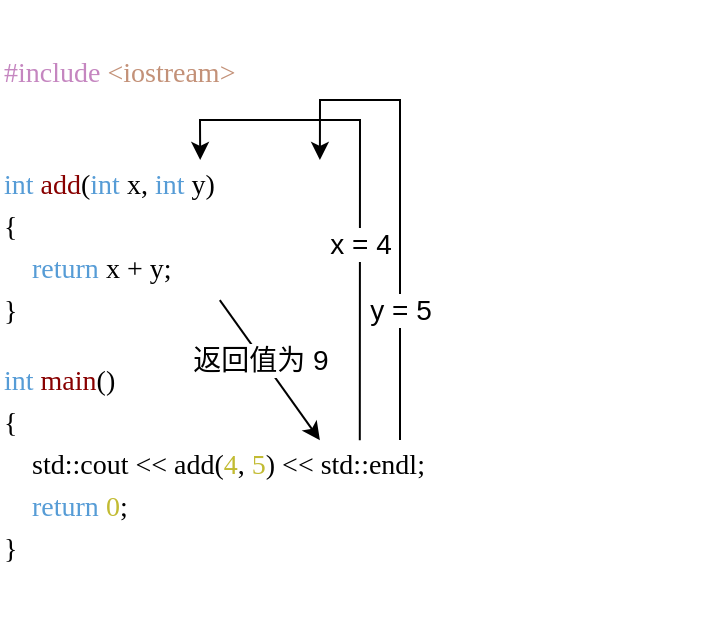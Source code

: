 <mxfile version="21.6.5" type="device">
  <diagram name="Page-1" id="XSFAnaezTLoBHuwI1Jaw">
    <mxGraphModel dx="548" dy="386" grid="1" gridSize="10" guides="1" tooltips="1" connect="1" arrows="1" fold="1" page="1" pageScale="1" pageWidth="850" pageHeight="1100" math="0" shadow="0">
      <root>
        <mxCell id="0" />
        <mxCell id="1" parent="0" />
        <mxCell id="MChLZxGnrur5kQ3lDwo1-2" value="&lt;pre style=&quot;line-height: 150%; font-size: 14px;&quot;&gt;&lt;font face=&quot;Cascadia Mono&quot; style=&quot;font-size: 14px;&quot;&gt;&lt;font style=&quot;font-size: 14px;&quot;&gt;&lt;font color=&quot;#c586c0&quot; style=&quot;font-size: 14px;&quot;&gt;#include&lt;/font&gt; &lt;font color=&quot;#c39178&quot; style=&quot;font-size: 14px;&quot;&gt;&amp;lt;iostream&amp;gt;&lt;/font&gt;&lt;/font&gt;&lt;/font&gt;&lt;/pre&gt;&lt;pre style=&quot;line-height: 150%; font-size: 14px;&quot;&gt;&lt;font face=&quot;Cascadia Mono&quot; style=&quot;font-size: 14px;&quot;&gt;&lt;font style=&quot;font-size: 14px;&quot;&gt;&lt;br style=&quot;font-size: 14px;&quot;&gt;&lt;/font&gt;&lt;font style=&quot;font-size: 14px;&quot;&gt;&lt;font color=&quot;#569cd6&quot; style=&quot;font-size: 14px;&quot;&gt;int&lt;/font&gt; &lt;font color=&quot;#880000&quot; style=&quot;font-size: 14px;&quot;&gt;add&lt;/font&gt;(&lt;font color=&quot;#569cd6&quot; style=&quot;font-size: 14px;&quot;&gt;int&lt;/font&gt; x, &lt;font color=&quot;#569cd6&quot; style=&quot;font-size: 14px;&quot;&gt;int&lt;/font&gt; y)&lt;br style=&quot;font-size: 14px;&quot;&gt;&lt;/font&gt;&lt;font style=&quot;font-size: 14px;&quot;&gt;{&lt;br style=&quot;font-size: 14px;&quot;&gt;&lt;/font&gt;&lt;font style=&quot;font-size: 14px;&quot;&gt;&amp;nbsp; &amp;nbsp; &lt;font color=&quot;#569cd6&quot; style=&quot;font-size: 14px;&quot;&gt;return&lt;/font&gt; x + y;&lt;br style=&quot;font-size: 14px;&quot;&gt;&lt;/font&gt;&lt;font style=&quot;font-size: 14px;&quot;&gt;}&lt;/font&gt;&lt;/font&gt;&lt;/pre&gt;&lt;pre style=&quot;line-height: 150%; font-size: 14px;&quot;&gt;&lt;font face=&quot;Cascadia Mono&quot; style=&quot;font-size: 14px;&quot;&gt;&lt;font style=&quot;font-size: 14px;&quot;&gt;&lt;font color=&quot;#569cd6&quot; style=&quot;font-size: 14px;&quot;&gt;int&lt;/font&gt; &lt;font color=&quot;#880000&quot; style=&quot;font-size: 14px;&quot;&gt;main&lt;/font&gt;()&lt;br style=&quot;font-size: 14px;&quot;&gt;&lt;/font&gt;&lt;font style=&quot;font-size: 14px;&quot;&gt;{&lt;br style=&quot;font-size: 14px;&quot;&gt;&lt;/font&gt;&lt;font style=&quot;font-size: 14px;&quot;&gt;&amp;nbsp; &amp;nbsp; std::cout &amp;lt;&amp;lt; add(&lt;font color=&quot;#c2bb32&quot; style=&quot;font-size: 14px;&quot;&gt;4&lt;/font&gt;, &lt;font color=&quot;#c2bb32&quot; style=&quot;font-size: 14px;&quot;&gt;5&lt;/font&gt;) &amp;lt;&amp;lt; std::endl;&lt;br style=&quot;font-size: 14px;&quot;&gt;&lt;/font&gt;&lt;font style=&quot;font-size: 14px;&quot;&gt;&amp;nbsp; &amp;nbsp; &lt;font color=&quot;#569cd6&quot; style=&quot;font-size: 14px;&quot;&gt;return&lt;/font&gt; &lt;font color=&quot;#c2bb32&quot; style=&quot;font-size: 14px;&quot;&gt;0&lt;/font&gt;;&lt;br style=&quot;font-size: 14px;&quot;&gt;&lt;/font&gt;&lt;font style=&quot;font-size: 14px;&quot;&gt;}&lt;/font&gt;&lt;/font&gt;&lt;/pre&gt;" style="text;html=1;align=left;verticalAlign=middle;resizable=0;points=[];autosize=1;strokeColor=none;fillColor=none;fontFamily=Cascadia Mono;fontSize=14;" parent="1" vertex="1">
          <mxGeometry x="200" y="100" width="350" height="310" as="geometry" />
        </mxCell>
        <mxCell id="MChLZxGnrur5kQ3lDwo1-22" value="" style="endArrow=classic;html=1;rounded=0;exitX=0.314;exitY=0.484;exitDx=0;exitDy=0;exitPerimeter=0;entryX=0.457;entryY=0.71;entryDx=0;entryDy=0;entryPerimeter=0;" parent="1" edge="1" target="MChLZxGnrur5kQ3lDwo1-2" source="MChLZxGnrur5kQ3lDwo1-2">
          <mxGeometry width="50" height="50" relative="1" as="geometry">
            <mxPoint x="320" y="250" as="sourcePoint" />
            <mxPoint x="350" y="310" as="targetPoint" />
          </mxGeometry>
        </mxCell>
        <mxCell id="MChLZxGnrur5kQ3lDwo1-29" value="&lt;font style=&quot;font-size: 14px;&quot;&gt;返回值为 9&lt;/font&gt;" style="edgeLabel;html=1;align=center;verticalAlign=middle;resizable=0;points=[];" parent="MChLZxGnrur5kQ3lDwo1-22" vertex="1" connectable="0">
          <mxGeometry x="-0.498" y="-2" relative="1" as="geometry">
            <mxPoint x="9" y="11" as="offset" />
          </mxGeometry>
        </mxCell>
        <mxCell id="MChLZxGnrur5kQ3lDwo1-18" value="" style="endArrow=classic;html=1;rounded=0;exitX=0.514;exitY=0.71;exitDx=0;exitDy=0;exitPerimeter=0;entryX=0.286;entryY=0.258;entryDx=0;entryDy=0;entryPerimeter=0;" parent="1" edge="1" target="MChLZxGnrur5kQ3lDwo1-2" source="MChLZxGnrur5kQ3lDwo1-2">
          <mxGeometry width="50" height="50" relative="1" as="geometry">
            <mxPoint x="440" y="300" as="sourcePoint" />
            <mxPoint x="380" y="180" as="targetPoint" />
            <Array as="points">
              <mxPoint x="380" y="160" />
              <mxPoint x="300" y="160" />
            </Array>
          </mxGeometry>
        </mxCell>
        <mxCell id="MChLZxGnrur5kQ3lDwo1-27" value="&lt;font style=&quot;font-size: 14px;&quot;&gt;x = 4&lt;/font&gt;" style="edgeLabel;html=1;align=center;verticalAlign=middle;resizable=0;points=[];" parent="MChLZxGnrur5kQ3lDwo1-18" vertex="1" connectable="0">
          <mxGeometry x="-0.55" y="2" relative="1" as="geometry">
            <mxPoint x="2" y="-40" as="offset" />
          </mxGeometry>
        </mxCell>
        <mxCell id="MChLZxGnrur5kQ3lDwo1-21" value="" style="endArrow=classic;html=1;rounded=0;entryX=0.457;entryY=0.258;entryDx=0;entryDy=0;entryPerimeter=0;" parent="1" target="MChLZxGnrur5kQ3lDwo1-2" edge="1">
          <mxGeometry width="50" height="50" relative="1" as="geometry">
            <mxPoint x="400" y="320" as="sourcePoint" />
            <mxPoint x="393.45" y="190.29" as="targetPoint" />
            <Array as="points">
              <mxPoint x="400" y="150" />
              <mxPoint x="360" y="150" />
            </Array>
          </mxGeometry>
        </mxCell>
        <mxCell id="MChLZxGnrur5kQ3lDwo1-28" value="&lt;font style=&quot;font-size: 14px;&quot;&gt;y = 5&lt;/font&gt;" style="edgeLabel;html=1;align=center;verticalAlign=middle;resizable=0;points=[];" parent="MChLZxGnrur5kQ3lDwo1-21" vertex="1" connectable="0">
          <mxGeometry x="-0.098" y="-2" relative="1" as="geometry">
            <mxPoint x="-2" y="43" as="offset" />
          </mxGeometry>
        </mxCell>
      </root>
    </mxGraphModel>
  </diagram>
</mxfile>
